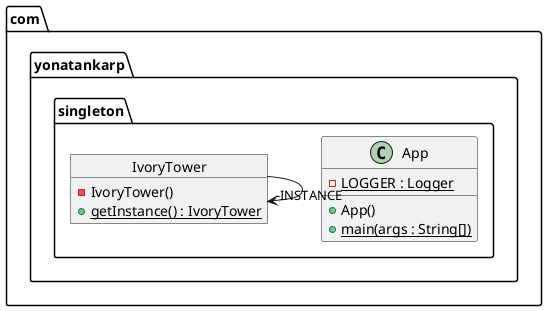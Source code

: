 @startuml
package com.yonatankarp.singleton {
  class App {
    - LOGGER : Logger {static}
    + App()
    + main(args : String[]) {static}
  }
  object IvoryTower {
    - IvoryTower()
    + getInstance() : IvoryTower {static}
  }
}
IvoryTower -->  "-INSTANCE" IvoryTower
@enduml
